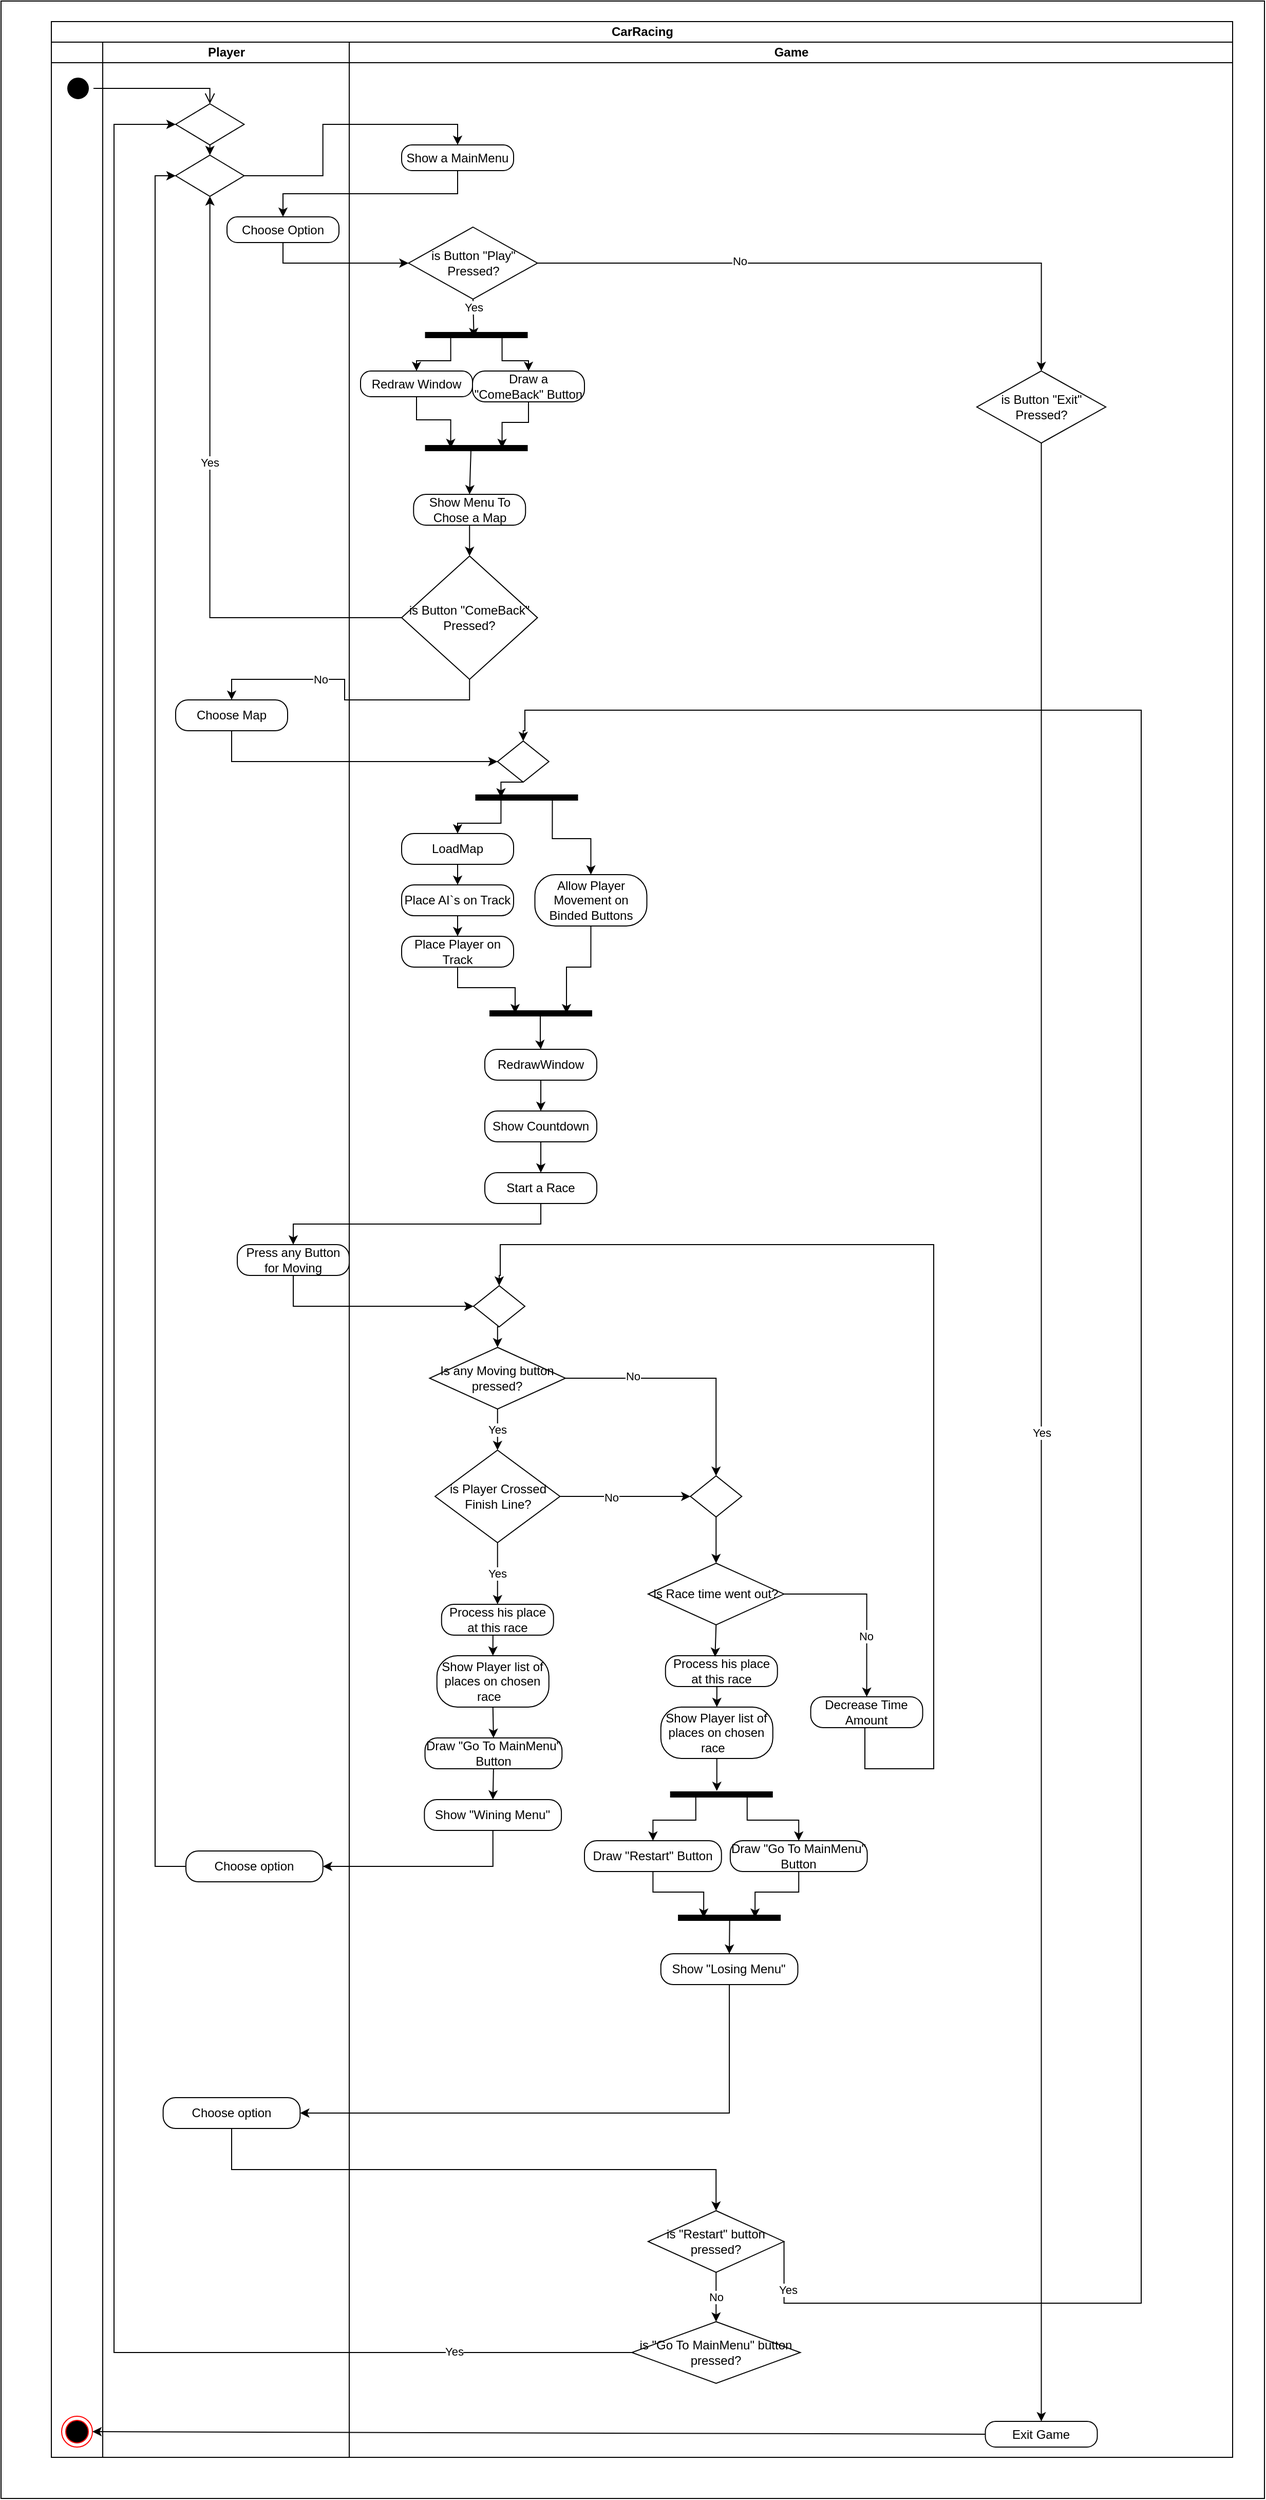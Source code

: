 <mxfile version="22.1.22" type="device">
  <diagram name="Страница — 1" id="J6G2fREbWxx0680CNt4n">
    <mxGraphModel dx="1059" dy="720" grid="1" gridSize="10" guides="1" tooltips="1" connect="1" arrows="1" fold="1" page="1" pageScale="1" pageWidth="827" pageHeight="1169" math="0" shadow="0">
      <root>
        <mxCell id="0" />
        <mxCell id="1" parent="0" />
        <mxCell id="FTJp6IoLAarafYnfe9E8-142" value="" style="rounded=0;whiteSpace=wrap;html=1;" vertex="1" parent="1">
          <mxGeometry x="150" y="20" width="1230" height="2430" as="geometry" />
        </mxCell>
        <mxCell id="FTJp6IoLAarafYnfe9E8-1" value="CarRacing" style="swimlane;childLayout=stackLayout;resizeParent=1;resizeParentMax=0;startSize=20;html=1;" vertex="1" parent="1">
          <mxGeometry x="199" y="40" width="1150" height="2370" as="geometry" />
        </mxCell>
        <mxCell id="FTJp6IoLAarafYnfe9E8-5" value="" style="swimlane;startSize=20;" vertex="1" parent="FTJp6IoLAarafYnfe9E8-1">
          <mxGeometry y="20" width="50" height="2350" as="geometry" />
        </mxCell>
        <mxCell id="FTJp6IoLAarafYnfe9E8-6" value="" style="ellipse;html=1;shape=startState;fillColor=#000000;strokeColor=#FFFFFF;" vertex="1" parent="FTJp6IoLAarafYnfe9E8-5">
          <mxGeometry x="11.0" y="30" width="30" height="30" as="geometry" />
        </mxCell>
        <mxCell id="FTJp6IoLAarafYnfe9E8-8" value="" style="ellipse;html=1;shape=endState;fillColor=#000000;strokeColor=#ff0000;" vertex="1" parent="FTJp6IoLAarafYnfe9E8-5">
          <mxGeometry x="10.0" y="2310" width="30" height="30" as="geometry" />
        </mxCell>
        <mxCell id="FTJp6IoLAarafYnfe9E8-2" value="Player" style="swimlane;startSize=20;html=1;" vertex="1" parent="FTJp6IoLAarafYnfe9E8-1">
          <mxGeometry x="50" y="20" width="240" height="2350" as="geometry" />
        </mxCell>
        <mxCell id="FTJp6IoLAarafYnfe9E8-11" value="Choose Option" style="rounded=1;whiteSpace=wrap;html=1;arcSize=40;fontColor=#000000;fillColor=#FFFFFF;strokeColor=#000000;" vertex="1" parent="FTJp6IoLAarafYnfe9E8-2">
          <mxGeometry x="121.0" y="170" width="109" height="25" as="geometry" />
        </mxCell>
        <mxCell id="FTJp6IoLAarafYnfe9E8-26" value="Choose Map" style="rounded=1;whiteSpace=wrap;html=1;arcSize=40;fontColor=#000000;fillColor=#FFFFFF;strokeColor=#000000;" vertex="1" parent="FTJp6IoLAarafYnfe9E8-2">
          <mxGeometry x="71.0" y="640" width="109" height="30" as="geometry" />
        </mxCell>
        <mxCell id="FTJp6IoLAarafYnfe9E8-70" value="Press any Button for Moving" style="rounded=1;whiteSpace=wrap;html=1;arcSize=40;fontColor=#000000;fillColor=#FFFFFF;strokeColor=#000000;" vertex="1" parent="FTJp6IoLAarafYnfe9E8-2">
          <mxGeometry x="131" y="1170" width="109" height="30" as="geometry" />
        </mxCell>
        <mxCell id="FTJp6IoLAarafYnfe9E8-126" style="edgeStyle=orthogonalEdgeStyle;rounded=0;orthogonalLoop=1;jettySize=auto;html=1;exitX=0;exitY=0.5;exitDx=0;exitDy=0;entryX=0;entryY=0.5;entryDx=0;entryDy=0;" edge="1" parent="FTJp6IoLAarafYnfe9E8-2" source="FTJp6IoLAarafYnfe9E8-109" target="FTJp6IoLAarafYnfe9E8-127">
          <mxGeometry relative="1" as="geometry">
            <mxPoint x="31" y="50" as="targetPoint" />
          </mxGeometry>
        </mxCell>
        <mxCell id="FTJp6IoLAarafYnfe9E8-109" value="Choose option" style="rounded=1;whiteSpace=wrap;html=1;arcSize=40;fontColor=#000000;fillColor=#FFFFFF;strokeColor=#000000;" vertex="1" parent="FTJp6IoLAarafYnfe9E8-2">
          <mxGeometry x="81" y="1760" width="133.37" height="30" as="geometry" />
        </mxCell>
        <mxCell id="FTJp6IoLAarafYnfe9E8-127" value="" style="rhombus;whiteSpace=wrap;html=1;fontColor=#000000;fillColor=#FFFFFF;strokeColor=#000000;" vertex="1" parent="FTJp6IoLAarafYnfe9E8-2">
          <mxGeometry x="71" y="110" width="66.69" height="40" as="geometry" />
        </mxCell>
        <mxCell id="FTJp6IoLAarafYnfe9E8-131" value="Choose option" style="rounded=1;whiteSpace=wrap;html=1;arcSize=40;fontColor=#000000;fillColor=#FFFFFF;strokeColor=#000000;" vertex="1" parent="FTJp6IoLAarafYnfe9E8-2">
          <mxGeometry x="58.81" y="2000" width="133.37" height="30" as="geometry" />
        </mxCell>
        <mxCell id="FTJp6IoLAarafYnfe9E8-153" style="edgeStyle=orthogonalEdgeStyle;rounded=0;orthogonalLoop=1;jettySize=auto;html=1;exitX=0.5;exitY=1;exitDx=0;exitDy=0;entryX=0.5;entryY=0;entryDx=0;entryDy=0;" edge="1" parent="FTJp6IoLAarafYnfe9E8-2" source="FTJp6IoLAarafYnfe9E8-151" target="FTJp6IoLAarafYnfe9E8-127">
          <mxGeometry relative="1" as="geometry" />
        </mxCell>
        <mxCell id="FTJp6IoLAarafYnfe9E8-151" value="" style="rhombus;whiteSpace=wrap;html=1;fontColor=#000000;fillColor=#FFFFFF;strokeColor=#000000;" vertex="1" parent="FTJp6IoLAarafYnfe9E8-2">
          <mxGeometry x="71" y="60" width="66.69" height="40" as="geometry" />
        </mxCell>
        <mxCell id="FTJp6IoLAarafYnfe9E8-12" style="edgeStyle=orthogonalEdgeStyle;rounded=0;orthogonalLoop=1;jettySize=auto;html=1;exitX=0.5;exitY=1;exitDx=0;exitDy=0;entryX=0.5;entryY=0;entryDx=0;entryDy=0;" edge="1" parent="FTJp6IoLAarafYnfe9E8-1" source="FTJp6IoLAarafYnfe9E8-9" target="FTJp6IoLAarafYnfe9E8-11">
          <mxGeometry relative="1" as="geometry" />
        </mxCell>
        <mxCell id="FTJp6IoLAarafYnfe9E8-13" style="edgeStyle=orthogonalEdgeStyle;rounded=0;orthogonalLoop=1;jettySize=auto;html=1;exitX=0.5;exitY=1;exitDx=0;exitDy=0;" edge="1" parent="FTJp6IoLAarafYnfe9E8-1" source="FTJp6IoLAarafYnfe9E8-11" target="FTJp6IoLAarafYnfe9E8-14">
          <mxGeometry relative="1" as="geometry">
            <mxPoint x="175.484" y="230" as="targetPoint" />
          </mxGeometry>
        </mxCell>
        <mxCell id="FTJp6IoLAarafYnfe9E8-32" value="No" style="edgeStyle=orthogonalEdgeStyle;rounded=0;orthogonalLoop=1;jettySize=auto;html=1;exitX=0.5;exitY=1;exitDx=0;exitDy=0;entryX=0.5;entryY=0;entryDx=0;entryDy=0;" edge="1" parent="FTJp6IoLAarafYnfe9E8-1" source="FTJp6IoLAarafYnfe9E8-31" target="FTJp6IoLAarafYnfe9E8-26">
          <mxGeometry x="0.274" relative="1" as="geometry">
            <mxPoint as="offset" />
          </mxGeometry>
        </mxCell>
        <mxCell id="FTJp6IoLAarafYnfe9E8-45" style="edgeStyle=orthogonalEdgeStyle;rounded=0;orthogonalLoop=1;jettySize=auto;html=1;exitX=0.5;exitY=1;exitDx=0;exitDy=0;entryX=0;entryY=0.5;entryDx=0;entryDy=0;" edge="1" parent="FTJp6IoLAarafYnfe9E8-1" source="FTJp6IoLAarafYnfe9E8-26" target="FTJp6IoLAarafYnfe9E8-147">
          <mxGeometry relative="1" as="geometry">
            <mxPoint x="441" y="750" as="targetPoint" />
          </mxGeometry>
        </mxCell>
        <mxCell id="FTJp6IoLAarafYnfe9E8-69" style="edgeStyle=orthogonalEdgeStyle;rounded=0;orthogonalLoop=1;jettySize=auto;html=1;exitX=0.5;exitY=1;exitDx=0;exitDy=0;entryX=0.5;entryY=0;entryDx=0;entryDy=0;" edge="1" parent="FTJp6IoLAarafYnfe9E8-1" source="FTJp6IoLAarafYnfe9E8-55" target="FTJp6IoLAarafYnfe9E8-70">
          <mxGeometry relative="1" as="geometry">
            <mxPoint x="121.0" y="1190" as="targetPoint" />
          </mxGeometry>
        </mxCell>
        <mxCell id="FTJp6IoLAarafYnfe9E8-3" value="Game" style="swimlane;startSize=20;html=1;" vertex="1" parent="FTJp6IoLAarafYnfe9E8-1">
          <mxGeometry x="290" y="20" width="860" height="2350" as="geometry" />
        </mxCell>
        <mxCell id="FTJp6IoLAarafYnfe9E8-9" value="Show a MainMenu" style="rounded=1;whiteSpace=wrap;html=1;arcSize=40;fontColor=#000000;fillColor=#FFFFFF;strokeColor=#000000;" vertex="1" parent="FTJp6IoLAarafYnfe9E8-3">
          <mxGeometry x="51" y="100" width="109" height="25" as="geometry" />
        </mxCell>
        <mxCell id="FTJp6IoLAarafYnfe9E8-20" style="edgeStyle=orthogonalEdgeStyle;rounded=0;orthogonalLoop=1;jettySize=auto;html=1;exitX=1;exitY=0.5;exitDx=0;exitDy=0;entryX=0.5;entryY=0;entryDx=0;entryDy=0;" edge="1" parent="FTJp6IoLAarafYnfe9E8-3" source="FTJp6IoLAarafYnfe9E8-14" target="FTJp6IoLAarafYnfe9E8-18">
          <mxGeometry relative="1" as="geometry" />
        </mxCell>
        <mxCell id="FTJp6IoLAarafYnfe9E8-21" value="No" style="edgeLabel;html=1;align=center;verticalAlign=middle;resizable=0;points=[];" vertex="1" connectable="0" parent="FTJp6IoLAarafYnfe9E8-20">
          <mxGeometry x="-0.34" y="2" relative="1" as="geometry">
            <mxPoint as="offset" />
          </mxGeometry>
        </mxCell>
        <mxCell id="FTJp6IoLAarafYnfe9E8-22" style="edgeStyle=orthogonalEdgeStyle;rounded=0;orthogonalLoop=1;jettySize=auto;html=1;exitX=0.5;exitY=1;exitDx=0;exitDy=0;entryX=0.476;entryY=0.708;entryDx=0;entryDy=0;entryPerimeter=0;" edge="1" parent="FTJp6IoLAarafYnfe9E8-3" source="FTJp6IoLAarafYnfe9E8-14" target="FTJp6IoLAarafYnfe9E8-35">
          <mxGeometry relative="1" as="geometry">
            <mxPoint x="123.615" y="300.0" as="targetPoint" />
          </mxGeometry>
        </mxCell>
        <mxCell id="FTJp6IoLAarafYnfe9E8-37" value="Yes" style="edgeLabel;html=1;align=center;verticalAlign=middle;resizable=0;points=[];" vertex="1" connectable="0" parent="FTJp6IoLAarafYnfe9E8-22">
          <mxGeometry x="-0.528" y="-1" relative="1" as="geometry">
            <mxPoint as="offset" />
          </mxGeometry>
        </mxCell>
        <mxCell id="FTJp6IoLAarafYnfe9E8-14" value="is Button &quot;Play&quot; Pressed?" style="rhombus;whiteSpace=wrap;html=1;fontColor=#000000;fillColor=#FFFFFF;strokeColor=#000000;" vertex="1" parent="FTJp6IoLAarafYnfe9E8-3">
          <mxGeometry x="57.74" y="180" width="125.52" height="70" as="geometry" />
        </mxCell>
        <mxCell id="FTJp6IoLAarafYnfe9E8-19" value="Yes" style="edgeStyle=orthogonalEdgeStyle;rounded=0;orthogonalLoop=1;jettySize=auto;html=1;exitX=0.5;exitY=1;exitDx=0;exitDy=0;entryX=0.5;entryY=0;entryDx=0;entryDy=0;" edge="1" parent="FTJp6IoLAarafYnfe9E8-3" source="FTJp6IoLAarafYnfe9E8-18" target="FTJp6IoLAarafYnfe9E8-15">
          <mxGeometry relative="1" as="geometry" />
        </mxCell>
        <mxCell id="FTJp6IoLAarafYnfe9E8-18" value="is Button &quot;Exit&quot; Pressed?" style="rhombus;whiteSpace=wrap;html=1;fontColor=#000000;fillColor=#FFFFFF;strokeColor=#000000;" vertex="1" parent="FTJp6IoLAarafYnfe9E8-3">
          <mxGeometry x="611" y="320" width="125.52" height="70" as="geometry" />
        </mxCell>
        <mxCell id="FTJp6IoLAarafYnfe9E8-23" value="Redraw Window" style="rounded=1;whiteSpace=wrap;html=1;arcSize=40;fontColor=#000000;fillColor=#FFFFFF;strokeColor=#000000;" vertex="1" parent="FTJp6IoLAarafYnfe9E8-3">
          <mxGeometry x="11.0" y="320" width="109" height="25" as="geometry" />
        </mxCell>
        <mxCell id="FTJp6IoLAarafYnfe9E8-24" value="Show Menu To Chose a Map" style="rounded=1;whiteSpace=wrap;html=1;arcSize=40;fontColor=#000000;fillColor=#FFFFFF;strokeColor=#000000;" vertex="1" parent="FTJp6IoLAarafYnfe9E8-3">
          <mxGeometry x="62.63" y="440" width="109" height="30" as="geometry" />
        </mxCell>
        <mxCell id="FTJp6IoLAarafYnfe9E8-27" value="Draw a &quot;ComeBack&quot; Button" style="rounded=1;whiteSpace=wrap;html=1;arcSize=40;fontColor=#000000;fillColor=#FFFFFF;strokeColor=#000000;" vertex="1" parent="FTJp6IoLAarafYnfe9E8-3">
          <mxGeometry x="120" y="320" width="109" height="30" as="geometry" />
        </mxCell>
        <mxCell id="FTJp6IoLAarafYnfe9E8-39" style="edgeStyle=orthogonalEdgeStyle;rounded=0;orthogonalLoop=1;jettySize=auto;html=1;exitX=0.25;exitY=0.5;exitDx=0;exitDy=0;exitPerimeter=0;entryX=0.5;entryY=0;entryDx=0;entryDy=0;" edge="1" parent="FTJp6IoLAarafYnfe9E8-3" source="FTJp6IoLAarafYnfe9E8-35" target="FTJp6IoLAarafYnfe9E8-23">
          <mxGeometry relative="1" as="geometry" />
        </mxCell>
        <mxCell id="FTJp6IoLAarafYnfe9E8-40" style="edgeStyle=orthogonalEdgeStyle;rounded=0;orthogonalLoop=1;jettySize=auto;html=1;exitX=0.75;exitY=0.5;exitDx=0;exitDy=0;exitPerimeter=0;entryX=0.5;entryY=0;entryDx=0;entryDy=0;" edge="1" parent="FTJp6IoLAarafYnfe9E8-3" source="FTJp6IoLAarafYnfe9E8-35" target="FTJp6IoLAarafYnfe9E8-27">
          <mxGeometry relative="1" as="geometry" />
        </mxCell>
        <mxCell id="FTJp6IoLAarafYnfe9E8-35" value="" style="shape=line;html=1;strokeWidth=6;strokeColor=#000000;" vertex="1" parent="FTJp6IoLAarafYnfe9E8-3">
          <mxGeometry x="73.76" y="280" width="100" height="10" as="geometry" />
        </mxCell>
        <mxCell id="FTJp6IoLAarafYnfe9E8-31" value="is Button &quot;ComeBack&quot; Pressed?" style="rhombus;whiteSpace=wrap;html=1;fontColor=#000000;fillColor=#FFFFFF;strokeColor=#000000;" vertex="1" parent="FTJp6IoLAarafYnfe9E8-3">
          <mxGeometry x="51" y="500" width="132.26" height="120" as="geometry" />
        </mxCell>
        <mxCell id="FTJp6IoLAarafYnfe9E8-30" style="edgeStyle=orthogonalEdgeStyle;rounded=0;orthogonalLoop=1;jettySize=auto;html=1;exitX=0.5;exitY=1;exitDx=0;exitDy=0;entryX=0.5;entryY=0;entryDx=0;entryDy=0;" edge="1" parent="FTJp6IoLAarafYnfe9E8-3" source="FTJp6IoLAarafYnfe9E8-24" target="FTJp6IoLAarafYnfe9E8-31">
          <mxGeometry relative="1" as="geometry" />
        </mxCell>
        <mxCell id="FTJp6IoLAarafYnfe9E8-38" value="" style="shape=line;html=1;strokeWidth=6;strokeColor=#000000;" vertex="1" parent="FTJp6IoLAarafYnfe9E8-3">
          <mxGeometry x="73.76" y="390" width="100" height="10" as="geometry" />
        </mxCell>
        <mxCell id="FTJp6IoLAarafYnfe9E8-41" style="edgeStyle=orthogonalEdgeStyle;rounded=0;orthogonalLoop=1;jettySize=auto;html=1;exitX=0.5;exitY=1;exitDx=0;exitDy=0;entryX=0.25;entryY=0.5;entryDx=0;entryDy=0;entryPerimeter=0;" edge="1" parent="FTJp6IoLAarafYnfe9E8-3" source="FTJp6IoLAarafYnfe9E8-23" target="FTJp6IoLAarafYnfe9E8-38">
          <mxGeometry relative="1" as="geometry" />
        </mxCell>
        <mxCell id="FTJp6IoLAarafYnfe9E8-42" style="edgeStyle=orthogonalEdgeStyle;rounded=0;orthogonalLoop=1;jettySize=auto;html=1;exitX=0.5;exitY=1;exitDx=0;exitDy=0;entryX=0.75;entryY=0.5;entryDx=0;entryDy=0;entryPerimeter=0;" edge="1" parent="FTJp6IoLAarafYnfe9E8-3" source="FTJp6IoLAarafYnfe9E8-27" target="FTJp6IoLAarafYnfe9E8-38">
          <mxGeometry relative="1" as="geometry" />
        </mxCell>
        <mxCell id="FTJp6IoLAarafYnfe9E8-44" value="" style="endArrow=classic;html=1;rounded=0;exitX=0.447;exitY=0.8;exitDx=0;exitDy=0;exitPerimeter=0;entryX=0.5;entryY=0;entryDx=0;entryDy=0;" edge="1" parent="FTJp6IoLAarafYnfe9E8-3" source="FTJp6IoLAarafYnfe9E8-38" target="FTJp6IoLAarafYnfe9E8-24">
          <mxGeometry width="50" height="50" relative="1" as="geometry">
            <mxPoint x="61" y="510" as="sourcePoint" />
            <mxPoint x="111" y="460" as="targetPoint" />
          </mxGeometry>
        </mxCell>
        <mxCell id="FTJp6IoLAarafYnfe9E8-48" style="edgeStyle=orthogonalEdgeStyle;rounded=0;orthogonalLoop=1;jettySize=auto;html=1;exitX=0.5;exitY=1;exitDx=0;exitDy=0;entryX=0.5;entryY=0;entryDx=0;entryDy=0;" edge="1" parent="FTJp6IoLAarafYnfe9E8-3" source="FTJp6IoLAarafYnfe9E8-46" target="FTJp6IoLAarafYnfe9E8-49">
          <mxGeometry relative="1" as="geometry" />
        </mxCell>
        <mxCell id="FTJp6IoLAarafYnfe9E8-46" value="LoadMap" style="rounded=1;whiteSpace=wrap;html=1;arcSize=40;fontColor=#000000;fillColor=#FFFFFF;strokeColor=#000000;" vertex="1" parent="FTJp6IoLAarafYnfe9E8-3">
          <mxGeometry x="51.0" y="770" width="109" height="30" as="geometry" />
        </mxCell>
        <mxCell id="FTJp6IoLAarafYnfe9E8-66" style="edgeStyle=orthogonalEdgeStyle;rounded=0;orthogonalLoop=1;jettySize=auto;html=1;exitX=0.5;exitY=1;exitDx=0;exitDy=0;entryX=0.5;entryY=0;entryDx=0;entryDy=0;" edge="1" parent="FTJp6IoLAarafYnfe9E8-3" source="FTJp6IoLAarafYnfe9E8-47" target="FTJp6IoLAarafYnfe9E8-65">
          <mxGeometry relative="1" as="geometry" />
        </mxCell>
        <mxCell id="FTJp6IoLAarafYnfe9E8-47" value="RedrawWindow" style="rounded=1;whiteSpace=wrap;html=1;arcSize=40;fontColor=#000000;fillColor=#FFFFFF;strokeColor=#000000;" vertex="1" parent="FTJp6IoLAarafYnfe9E8-3">
          <mxGeometry x="132.0" y="980" width="109" height="30" as="geometry" />
        </mxCell>
        <mxCell id="FTJp6IoLAarafYnfe9E8-51" style="edgeStyle=orthogonalEdgeStyle;rounded=0;orthogonalLoop=1;jettySize=auto;html=1;exitX=0.5;exitY=1;exitDx=0;exitDy=0;entryX=0.5;entryY=0;entryDx=0;entryDy=0;" edge="1" parent="FTJp6IoLAarafYnfe9E8-3" source="FTJp6IoLAarafYnfe9E8-49" target="FTJp6IoLAarafYnfe9E8-50">
          <mxGeometry relative="1" as="geometry" />
        </mxCell>
        <mxCell id="FTJp6IoLAarafYnfe9E8-49" value="Place AI`s on Track" style="rounded=1;whiteSpace=wrap;html=1;arcSize=40;fontColor=#000000;fillColor=#FFFFFF;strokeColor=#000000;" vertex="1" parent="FTJp6IoLAarafYnfe9E8-3">
          <mxGeometry x="51.0" y="820" width="109" height="30" as="geometry" />
        </mxCell>
        <mxCell id="FTJp6IoLAarafYnfe9E8-50" value="Place Player on Track" style="rounded=1;whiteSpace=wrap;html=1;arcSize=40;fontColor=#000000;fillColor=#FFFFFF;strokeColor=#000000;" vertex="1" parent="FTJp6IoLAarafYnfe9E8-3">
          <mxGeometry x="51.0" y="870" width="109" height="30" as="geometry" />
        </mxCell>
        <mxCell id="FTJp6IoLAarafYnfe9E8-52" value="Allow Player Movement on Binded Buttons" style="rounded=1;whiteSpace=wrap;html=1;arcSize=40;fontColor=#000000;fillColor=#FFFFFF;strokeColor=#000000;" vertex="1" parent="FTJp6IoLAarafYnfe9E8-3">
          <mxGeometry x="180.74" y="810" width="109" height="50" as="geometry" />
        </mxCell>
        <mxCell id="FTJp6IoLAarafYnfe9E8-15" value="Exit Game" style="rounded=1;whiteSpace=wrap;html=1;arcSize=40;fontColor=#000000;fillColor=#FFFFFF;strokeColor=#000000;" vertex="1" parent="FTJp6IoLAarafYnfe9E8-3">
          <mxGeometry x="619.26" y="2315" width="109" height="25" as="geometry" />
        </mxCell>
        <mxCell id="FTJp6IoLAarafYnfe9E8-55" value="Start a Race" style="rounded=1;whiteSpace=wrap;html=1;arcSize=40;fontColor=#000000;fillColor=#FFFFFF;strokeColor=#000000;" vertex="1" parent="FTJp6IoLAarafYnfe9E8-3">
          <mxGeometry x="132" y="1100" width="109" height="30" as="geometry" />
        </mxCell>
        <mxCell id="FTJp6IoLAarafYnfe9E8-60" style="edgeStyle=orthogonalEdgeStyle;rounded=0;orthogonalLoop=1;jettySize=auto;html=1;exitX=0.75;exitY=0.5;exitDx=0;exitDy=0;exitPerimeter=0;entryX=0.5;entryY=0;entryDx=0;entryDy=0;" edge="1" parent="FTJp6IoLAarafYnfe9E8-3" source="FTJp6IoLAarafYnfe9E8-57" target="FTJp6IoLAarafYnfe9E8-52">
          <mxGeometry relative="1" as="geometry" />
        </mxCell>
        <mxCell id="FTJp6IoLAarafYnfe9E8-61" style="edgeStyle=orthogonalEdgeStyle;rounded=0;orthogonalLoop=1;jettySize=auto;html=1;exitX=0.25;exitY=0.5;exitDx=0;exitDy=0;exitPerimeter=0;entryX=0.5;entryY=0;entryDx=0;entryDy=0;" edge="1" parent="FTJp6IoLAarafYnfe9E8-3" source="FTJp6IoLAarafYnfe9E8-57" target="FTJp6IoLAarafYnfe9E8-46">
          <mxGeometry relative="1" as="geometry" />
        </mxCell>
        <mxCell id="FTJp6IoLAarafYnfe9E8-57" value="" style="shape=line;html=1;strokeWidth=6;strokeColor=#000000;" vertex="1" parent="FTJp6IoLAarafYnfe9E8-3">
          <mxGeometry x="122.74" y="730" width="100" height="10" as="geometry" />
        </mxCell>
        <mxCell id="FTJp6IoLAarafYnfe9E8-62" style="edgeStyle=orthogonalEdgeStyle;rounded=0;orthogonalLoop=1;jettySize=auto;html=1;exitX=0.25;exitY=0.5;exitDx=0;exitDy=0;exitPerimeter=0;entryX=0.5;entryY=0;entryDx=0;entryDy=0;" edge="1" parent="FTJp6IoLAarafYnfe9E8-3" source="FTJp6IoLAarafYnfe9E8-58" target="FTJp6IoLAarafYnfe9E8-47">
          <mxGeometry relative="1" as="geometry">
            <Array as="points">
              <mxPoint x="186" y="945" />
              <mxPoint x="186" y="975" />
            </Array>
          </mxGeometry>
        </mxCell>
        <mxCell id="FTJp6IoLAarafYnfe9E8-58" value="" style="shape=line;html=1;strokeWidth=6;strokeColor=#000000;" vertex="1" parent="FTJp6IoLAarafYnfe9E8-3">
          <mxGeometry x="136.5" y="940" width="100" height="10" as="geometry" />
        </mxCell>
        <mxCell id="FTJp6IoLAarafYnfe9E8-63" style="edgeStyle=orthogonalEdgeStyle;rounded=0;orthogonalLoop=1;jettySize=auto;html=1;exitX=0.5;exitY=1;exitDx=0;exitDy=0;entryX=0.75;entryY=0.5;entryDx=0;entryDy=0;entryPerimeter=0;" edge="1" parent="FTJp6IoLAarafYnfe9E8-3" source="FTJp6IoLAarafYnfe9E8-52" target="FTJp6IoLAarafYnfe9E8-58">
          <mxGeometry relative="1" as="geometry" />
        </mxCell>
        <mxCell id="FTJp6IoLAarafYnfe9E8-64" style="edgeStyle=orthogonalEdgeStyle;rounded=0;orthogonalLoop=1;jettySize=auto;html=1;exitX=0.5;exitY=1;exitDx=0;exitDy=0;entryX=0.25;entryY=0.5;entryDx=0;entryDy=0;entryPerimeter=0;" edge="1" parent="FTJp6IoLAarafYnfe9E8-3" source="FTJp6IoLAarafYnfe9E8-50" target="FTJp6IoLAarafYnfe9E8-58">
          <mxGeometry relative="1" as="geometry" />
        </mxCell>
        <mxCell id="FTJp6IoLAarafYnfe9E8-67" style="edgeStyle=orthogonalEdgeStyle;rounded=0;orthogonalLoop=1;jettySize=auto;html=1;exitX=0.5;exitY=1;exitDx=0;exitDy=0;entryX=0.5;entryY=0;entryDx=0;entryDy=0;" edge="1" parent="FTJp6IoLAarafYnfe9E8-3" source="FTJp6IoLAarafYnfe9E8-65" target="FTJp6IoLAarafYnfe9E8-55">
          <mxGeometry relative="1" as="geometry" />
        </mxCell>
        <mxCell id="FTJp6IoLAarafYnfe9E8-65" value="Show Countdown" style="rounded=1;whiteSpace=wrap;html=1;arcSize=40;fontColor=#000000;fillColor=#FFFFFF;strokeColor=#000000;" vertex="1" parent="FTJp6IoLAarafYnfe9E8-3">
          <mxGeometry x="132.0" y="1040" width="109" height="30" as="geometry" />
        </mxCell>
        <mxCell id="FTJp6IoLAarafYnfe9E8-82" value="Yes" style="edgeStyle=orthogonalEdgeStyle;rounded=0;orthogonalLoop=1;jettySize=auto;html=1;exitX=0.5;exitY=1;exitDx=0;exitDy=0;entryX=0.5;entryY=0;entryDx=0;entryDy=0;" edge="1" parent="FTJp6IoLAarafYnfe9E8-3" source="FTJp6IoLAarafYnfe9E8-72" target="FTJp6IoLAarafYnfe9E8-81">
          <mxGeometry relative="1" as="geometry" />
        </mxCell>
        <mxCell id="FTJp6IoLAarafYnfe9E8-72" value="Is any Moving button pressed?" style="rhombus;whiteSpace=wrap;html=1;fontColor=#000000;fillColor=#FFFFFF;strokeColor=#000000;" vertex="1" parent="FTJp6IoLAarafYnfe9E8-3">
          <mxGeometry x="78.24" y="1270" width="132.26" height="60" as="geometry" />
        </mxCell>
        <mxCell id="FTJp6IoLAarafYnfe9E8-75" style="edgeStyle=orthogonalEdgeStyle;rounded=0;orthogonalLoop=1;jettySize=auto;html=1;exitX=1;exitY=0.5;exitDx=0;exitDy=0;entryX=0.5;entryY=0;entryDx=0;entryDy=0;" edge="1" parent="FTJp6IoLAarafYnfe9E8-3" source="FTJp6IoLAarafYnfe9E8-74" target="FTJp6IoLAarafYnfe9E8-68">
          <mxGeometry relative="1" as="geometry" />
        </mxCell>
        <mxCell id="FTJp6IoLAarafYnfe9E8-77" value="No" style="edgeLabel;html=1;align=center;verticalAlign=middle;resizable=0;points=[];" vertex="1" connectable="0" parent="FTJp6IoLAarafYnfe9E8-75">
          <mxGeometry x="0.344" y="-1" relative="1" as="geometry">
            <mxPoint as="offset" />
          </mxGeometry>
        </mxCell>
        <mxCell id="FTJp6IoLAarafYnfe9E8-74" value="is Race time went out?" style="rhombus;whiteSpace=wrap;html=1;fontColor=#000000;fillColor=#FFFFFF;strokeColor=#000000;" vertex="1" parent="FTJp6IoLAarafYnfe9E8-3">
          <mxGeometry x="291" y="1480" width="132.26" height="60" as="geometry" />
        </mxCell>
        <mxCell id="FTJp6IoLAarafYnfe9E8-68" value="Decrease Time Amount" style="rounded=1;whiteSpace=wrap;html=1;arcSize=40;fontColor=#000000;fillColor=#FFFFFF;strokeColor=#000000;" vertex="1" parent="FTJp6IoLAarafYnfe9E8-3">
          <mxGeometry x="449.26" y="1610" width="109" height="30" as="geometry" />
        </mxCell>
        <mxCell id="FTJp6IoLAarafYnfe9E8-78" value="Show &quot;Losing Menu&quot;" style="rounded=1;whiteSpace=wrap;html=1;arcSize=40;fontColor=#000000;fillColor=#FFFFFF;strokeColor=#000000;" vertex="1" parent="FTJp6IoLAarafYnfe9E8-3">
          <mxGeometry x="303.36" y="1860" width="133.37" height="30" as="geometry" />
        </mxCell>
        <mxCell id="FTJp6IoLAarafYnfe9E8-86" value="Yes" style="edgeStyle=orthogonalEdgeStyle;rounded=0;orthogonalLoop=1;jettySize=auto;html=1;exitX=0.5;exitY=1;exitDx=0;exitDy=0;entryX=0.5;entryY=0;entryDx=0;entryDy=0;" edge="1" parent="FTJp6IoLAarafYnfe9E8-3" source="FTJp6IoLAarafYnfe9E8-81" target="FTJp6IoLAarafYnfe9E8-85">
          <mxGeometry relative="1" as="geometry" />
        </mxCell>
        <mxCell id="FTJp6IoLAarafYnfe9E8-81" value="is Player Crossed Finish Line?" style="rhombus;whiteSpace=wrap;html=1;fontColor=#000000;fillColor=#FFFFFF;strokeColor=#000000;" vertex="1" parent="FTJp6IoLAarafYnfe9E8-3">
          <mxGeometry x="83.55" y="1370" width="121.63" height="90" as="geometry" />
        </mxCell>
        <mxCell id="FTJp6IoLAarafYnfe9E8-100" style="edgeStyle=orthogonalEdgeStyle;rounded=0;orthogonalLoop=1;jettySize=auto;html=1;exitX=0.5;exitY=1;exitDx=0;exitDy=0;entryX=0.5;entryY=0;entryDx=0;entryDy=0;" edge="1" parent="FTJp6IoLAarafYnfe9E8-3" source="FTJp6IoLAarafYnfe9E8-85" target="FTJp6IoLAarafYnfe9E8-98">
          <mxGeometry relative="1" as="geometry" />
        </mxCell>
        <mxCell id="FTJp6IoLAarafYnfe9E8-85" value="Process his place at this race" style="rounded=1;whiteSpace=wrap;html=1;arcSize=40;fontColor=#000000;fillColor=#FFFFFF;strokeColor=#000000;" vertex="1" parent="FTJp6IoLAarafYnfe9E8-3">
          <mxGeometry x="89.87" y="1520" width="109" height="30" as="geometry" />
        </mxCell>
        <mxCell id="FTJp6IoLAarafYnfe9E8-125" style="edgeStyle=orthogonalEdgeStyle;rounded=0;orthogonalLoop=1;jettySize=auto;html=1;exitX=0.5;exitY=1;exitDx=0;exitDy=0;entryX=0.5;entryY=0;entryDx=0;entryDy=0;" edge="1" parent="FTJp6IoLAarafYnfe9E8-3" source="FTJp6IoLAarafYnfe9E8-96" target="FTJp6IoLAarafYnfe9E8-107">
          <mxGeometry relative="1" as="geometry" />
        </mxCell>
        <mxCell id="FTJp6IoLAarafYnfe9E8-96" value="Draw &quot;Go To MainMenu&quot; Button" style="rounded=1;whiteSpace=wrap;html=1;arcSize=40;fontColor=#000000;fillColor=#FFFFFF;strokeColor=#000000;" vertex="1" parent="FTJp6IoLAarafYnfe9E8-3">
          <mxGeometry x="73.76" y="1650" width="133.37" height="30" as="geometry" />
        </mxCell>
        <mxCell id="FTJp6IoLAarafYnfe9E8-124" style="edgeStyle=orthogonalEdgeStyle;rounded=0;orthogonalLoop=1;jettySize=auto;html=1;exitX=0.5;exitY=1;exitDx=0;exitDy=0;entryX=0.5;entryY=0;entryDx=0;entryDy=0;" edge="1" parent="FTJp6IoLAarafYnfe9E8-3" source="FTJp6IoLAarafYnfe9E8-98" target="FTJp6IoLAarafYnfe9E8-96">
          <mxGeometry relative="1" as="geometry" />
        </mxCell>
        <mxCell id="FTJp6IoLAarafYnfe9E8-98" value="Show Player list of places on chosen race&amp;nbsp;&amp;nbsp;" style="rounded=1;whiteSpace=wrap;html=1;arcSize=40;fontColor=#000000;fillColor=#FFFFFF;strokeColor=#000000;" vertex="1" parent="FTJp6IoLAarafYnfe9E8-3">
          <mxGeometry x="85.37" y="1570" width="109" height="50" as="geometry" />
        </mxCell>
        <mxCell id="FTJp6IoLAarafYnfe9E8-107" value="Show &quot;Wining Menu&quot;" style="rounded=1;whiteSpace=wrap;html=1;arcSize=40;fontColor=#000000;fillColor=#FFFFFF;strokeColor=#000000;" vertex="1" parent="FTJp6IoLAarafYnfe9E8-3">
          <mxGeometry x="73.18" y="1710" width="133.37" height="30" as="geometry" />
        </mxCell>
        <mxCell id="FTJp6IoLAarafYnfe9E8-112" value="Process his place at this race" style="rounded=1;whiteSpace=wrap;html=1;arcSize=40;fontColor=#000000;fillColor=#FFFFFF;strokeColor=#000000;" vertex="1" parent="FTJp6IoLAarafYnfe9E8-3">
          <mxGeometry x="307.87" y="1570" width="109" height="30" as="geometry" />
        </mxCell>
        <mxCell id="FTJp6IoLAarafYnfe9E8-115" value="" style="shape=line;html=1;strokeWidth=6;strokeColor=#000000;" vertex="1" parent="FTJp6IoLAarafYnfe9E8-3">
          <mxGeometry x="312.37" y="1700" width="100" height="10" as="geometry" />
        </mxCell>
        <mxCell id="FTJp6IoLAarafYnfe9E8-116" value="" style="shape=line;html=1;strokeWidth=6;strokeColor=#000000;" vertex="1" parent="FTJp6IoLAarafYnfe9E8-3">
          <mxGeometry x="320.05" y="1820" width="100" height="10" as="geometry" />
        </mxCell>
        <mxCell id="FTJp6IoLAarafYnfe9E8-117" value="Draw &quot;Go To MainMenu&quot; Button" style="rounded=1;whiteSpace=wrap;html=1;arcSize=40;fontColor=#000000;fillColor=#FFFFFF;strokeColor=#000000;" vertex="1" parent="FTJp6IoLAarafYnfe9E8-3">
          <mxGeometry x="370.93" y="1750" width="133.37" height="30" as="geometry" />
        </mxCell>
        <mxCell id="FTJp6IoLAarafYnfe9E8-114" style="edgeStyle=orthogonalEdgeStyle;rounded=0;orthogonalLoop=1;jettySize=auto;html=1;exitX=0.75;exitY=0.5;exitDx=0;exitDy=0;exitPerimeter=0;entryX=0.5;entryY=0;entryDx=0;entryDy=0;" edge="1" parent="FTJp6IoLAarafYnfe9E8-3" source="FTJp6IoLAarafYnfe9E8-115" target="FTJp6IoLAarafYnfe9E8-117">
          <mxGeometry relative="1" as="geometry" />
        </mxCell>
        <mxCell id="FTJp6IoLAarafYnfe9E8-118" value="Draw &quot;Restart&quot; Button" style="rounded=1;whiteSpace=wrap;html=1;arcSize=40;fontColor=#000000;fillColor=#FFFFFF;strokeColor=#000000;" vertex="1" parent="FTJp6IoLAarafYnfe9E8-3">
          <mxGeometry x="229" y="1750" width="133.37" height="30" as="geometry" />
        </mxCell>
        <mxCell id="FTJp6IoLAarafYnfe9E8-119" value="Show Player list of places on chosen race&amp;nbsp;&amp;nbsp;" style="rounded=1;whiteSpace=wrap;html=1;arcSize=40;fontColor=#000000;fillColor=#FFFFFF;strokeColor=#000000;" vertex="1" parent="FTJp6IoLAarafYnfe9E8-3">
          <mxGeometry x="303.37" y="1620" width="109" height="50" as="geometry" />
        </mxCell>
        <mxCell id="FTJp6IoLAarafYnfe9E8-120" style="edgeStyle=orthogonalEdgeStyle;rounded=0;orthogonalLoop=1;jettySize=auto;html=1;exitX=0.5;exitY=1;exitDx=0;exitDy=0;entryX=0.455;entryY=0.167;entryDx=0;entryDy=0;entryPerimeter=0;" edge="1" parent="FTJp6IoLAarafYnfe9E8-3" source="FTJp6IoLAarafYnfe9E8-119" target="FTJp6IoLAarafYnfe9E8-115">
          <mxGeometry relative="1" as="geometry" />
        </mxCell>
        <mxCell id="FTJp6IoLAarafYnfe9E8-113" style="edgeStyle=orthogonalEdgeStyle;rounded=0;orthogonalLoop=1;jettySize=auto;html=1;exitX=0.25;exitY=0.5;exitDx=0;exitDy=0;exitPerimeter=0;entryX=0.5;entryY=0;entryDx=0;entryDy=0;" edge="1" parent="FTJp6IoLAarafYnfe9E8-3" source="FTJp6IoLAarafYnfe9E8-115" target="FTJp6IoLAarafYnfe9E8-118">
          <mxGeometry relative="1" as="geometry" />
        </mxCell>
        <mxCell id="FTJp6IoLAarafYnfe9E8-121" style="edgeStyle=orthogonalEdgeStyle;rounded=0;orthogonalLoop=1;jettySize=auto;html=1;exitX=0.5;exitY=1;exitDx=0;exitDy=0;entryX=0.25;entryY=0.5;entryDx=0;entryDy=0;entryPerimeter=0;" edge="1" parent="FTJp6IoLAarafYnfe9E8-3" source="FTJp6IoLAarafYnfe9E8-118" target="FTJp6IoLAarafYnfe9E8-116">
          <mxGeometry relative="1" as="geometry" />
        </mxCell>
        <mxCell id="FTJp6IoLAarafYnfe9E8-111" style="edgeStyle=orthogonalEdgeStyle;rounded=0;orthogonalLoop=1;jettySize=auto;html=1;exitX=0.5;exitY=1;exitDx=0;exitDy=0;entryX=0.5;entryY=0;entryDx=0;entryDy=0;" edge="1" parent="FTJp6IoLAarafYnfe9E8-3" source="FTJp6IoLAarafYnfe9E8-112" target="FTJp6IoLAarafYnfe9E8-119">
          <mxGeometry relative="1" as="geometry" />
        </mxCell>
        <mxCell id="FTJp6IoLAarafYnfe9E8-122" style="edgeStyle=orthogonalEdgeStyle;rounded=0;orthogonalLoop=1;jettySize=auto;html=1;exitX=0.5;exitY=1;exitDx=0;exitDy=0;entryX=0.75;entryY=0.5;entryDx=0;entryDy=0;entryPerimeter=0;" edge="1" parent="FTJp6IoLAarafYnfe9E8-3" source="FTJp6IoLAarafYnfe9E8-117" target="FTJp6IoLAarafYnfe9E8-116">
          <mxGeometry relative="1" as="geometry" />
        </mxCell>
        <mxCell id="FTJp6IoLAarafYnfe9E8-123" value="" style="endArrow=classic;html=1;rounded=0;exitX=0.503;exitY=0.663;exitDx=0;exitDy=0;exitPerimeter=0;entryX=0.5;entryY=0;entryDx=0;entryDy=0;" edge="1" parent="FTJp6IoLAarafYnfe9E8-3" source="FTJp6IoLAarafYnfe9E8-116" target="FTJp6IoLAarafYnfe9E8-78">
          <mxGeometry width="50" height="50" relative="1" as="geometry">
            <mxPoint x="374.77" y="1837" as="sourcePoint" />
            <mxPoint x="374.77" y="1880" as="targetPoint" />
          </mxGeometry>
        </mxCell>
        <mxCell id="FTJp6IoLAarafYnfe9E8-129" style="edgeStyle=orthogonalEdgeStyle;rounded=0;orthogonalLoop=1;jettySize=auto;html=1;exitX=0.5;exitY=1;exitDx=0;exitDy=0;entryX=0.443;entryY=0.038;entryDx=0;entryDy=0;entryPerimeter=0;" edge="1" parent="FTJp6IoLAarafYnfe9E8-3" source="FTJp6IoLAarafYnfe9E8-74" target="FTJp6IoLAarafYnfe9E8-112">
          <mxGeometry relative="1" as="geometry" />
        </mxCell>
        <mxCell id="FTJp6IoLAarafYnfe9E8-136" value="No" style="edgeStyle=orthogonalEdgeStyle;rounded=0;orthogonalLoop=1;jettySize=auto;html=1;exitX=0.5;exitY=1;exitDx=0;exitDy=0;entryX=0.5;entryY=0;entryDx=0;entryDy=0;" edge="1" parent="FTJp6IoLAarafYnfe9E8-3" source="FTJp6IoLAarafYnfe9E8-133" target="FTJp6IoLAarafYnfe9E8-135">
          <mxGeometry relative="1" as="geometry" />
        </mxCell>
        <mxCell id="FTJp6IoLAarafYnfe9E8-133" value="is &quot;Restart&quot; button pressed?" style="rhombus;whiteSpace=wrap;html=1;fontColor=#000000;fillColor=#FFFFFF;strokeColor=#000000;" vertex="1" parent="FTJp6IoLAarafYnfe9E8-3">
          <mxGeometry x="291" y="2110" width="132.26" height="60" as="geometry" />
        </mxCell>
        <mxCell id="FTJp6IoLAarafYnfe9E8-135" value="is &quot;Go To MainMenu&quot; button pressed?" style="rhombus;whiteSpace=wrap;html=1;fontColor=#000000;fillColor=#FFFFFF;strokeColor=#000000;" vertex="1" parent="FTJp6IoLAarafYnfe9E8-3">
          <mxGeometry x="275.13" y="2218" width="164" height="60" as="geometry" />
        </mxCell>
        <mxCell id="FTJp6IoLAarafYnfe9E8-145" value="&lt;br&gt;" style="rhombus;whiteSpace=wrap;html=1;fontColor=#000000;fillColor=#FFFFFF;strokeColor=#000000;" vertex="1" parent="FTJp6IoLAarafYnfe9E8-3">
          <mxGeometry x="332.13" y="1395" width="50" height="40" as="geometry" />
        </mxCell>
        <mxCell id="FTJp6IoLAarafYnfe9E8-73" style="edgeStyle=orthogonalEdgeStyle;rounded=0;orthogonalLoop=1;jettySize=auto;html=1;exitX=1;exitY=0.5;exitDx=0;exitDy=0;entryX=0.5;entryY=0;entryDx=0;entryDy=0;" edge="1" parent="FTJp6IoLAarafYnfe9E8-3" source="FTJp6IoLAarafYnfe9E8-72" target="FTJp6IoLAarafYnfe9E8-145">
          <mxGeometry relative="1" as="geometry">
            <mxPoint x="311" y="1310" as="targetPoint" />
          </mxGeometry>
        </mxCell>
        <mxCell id="FTJp6IoLAarafYnfe9E8-80" value="No" style="edgeLabel;html=1;align=center;verticalAlign=middle;resizable=0;points=[];" vertex="1" connectable="0" parent="FTJp6IoLAarafYnfe9E8-73">
          <mxGeometry x="-0.462" y="2" relative="1" as="geometry">
            <mxPoint as="offset" />
          </mxGeometry>
        </mxCell>
        <mxCell id="FTJp6IoLAarafYnfe9E8-83" style="edgeStyle=orthogonalEdgeStyle;rounded=0;orthogonalLoop=1;jettySize=auto;html=1;exitX=1;exitY=0.5;exitDx=0;exitDy=0;entryX=0;entryY=0.5;entryDx=0;entryDy=0;" edge="1" parent="FTJp6IoLAarafYnfe9E8-3" source="FTJp6IoLAarafYnfe9E8-81" target="FTJp6IoLAarafYnfe9E8-145">
          <mxGeometry relative="1" as="geometry">
            <mxPoint x="361" y="1385" as="targetPoint" />
          </mxGeometry>
        </mxCell>
        <mxCell id="FTJp6IoLAarafYnfe9E8-84" value="No" style="edgeLabel;html=1;align=center;verticalAlign=middle;resizable=0;points=[];" vertex="1" connectable="0" parent="FTJp6IoLAarafYnfe9E8-83">
          <mxGeometry x="-0.22" y="-1" relative="1" as="geometry">
            <mxPoint as="offset" />
          </mxGeometry>
        </mxCell>
        <mxCell id="FTJp6IoLAarafYnfe9E8-146" style="edgeStyle=orthogonalEdgeStyle;rounded=0;orthogonalLoop=1;jettySize=auto;html=1;exitX=0.5;exitY=1;exitDx=0;exitDy=0;entryX=0.5;entryY=0;entryDx=0;entryDy=0;" edge="1" parent="FTJp6IoLAarafYnfe9E8-3" source="FTJp6IoLAarafYnfe9E8-145" target="FTJp6IoLAarafYnfe9E8-74">
          <mxGeometry relative="1" as="geometry" />
        </mxCell>
        <mxCell id="FTJp6IoLAarafYnfe9E8-147" value="&lt;br&gt;" style="rhombus;whiteSpace=wrap;html=1;fontColor=#000000;fillColor=#FFFFFF;strokeColor=#000000;" vertex="1" parent="FTJp6IoLAarafYnfe9E8-3">
          <mxGeometry x="144.37" y="680" width="50" height="40" as="geometry" />
        </mxCell>
        <mxCell id="FTJp6IoLAarafYnfe9E8-148" value="" style="edgeStyle=orthogonalEdgeStyle;rounded=0;orthogonalLoop=1;jettySize=auto;html=1;exitX=1;exitY=0.5;exitDx=0;exitDy=0;entryX=0.5;entryY=0;entryDx=0;entryDy=0;" edge="1" parent="FTJp6IoLAarafYnfe9E8-3" source="FTJp6IoLAarafYnfe9E8-133" target="FTJp6IoLAarafYnfe9E8-147">
          <mxGeometry relative="1" as="geometry">
            <mxPoint x="640" y="770" as="targetPoint" />
            <mxPoint x="912" y="2200" as="sourcePoint" />
            <Array as="points">
              <mxPoint x="423" y="2200" />
              <mxPoint x="771" y="2200" />
              <mxPoint x="771" y="650" />
              <mxPoint x="171" y="650" />
              <mxPoint x="171" y="670" />
              <mxPoint x="169" y="670" />
            </Array>
          </mxGeometry>
        </mxCell>
        <mxCell id="FTJp6IoLAarafYnfe9E8-149" value="Yes" style="edgeLabel;html=1;align=center;verticalAlign=middle;resizable=0;points=[];" vertex="1" connectable="0" parent="FTJp6IoLAarafYnfe9E8-148">
          <mxGeometry x="-0.964" y="2" relative="1" as="geometry">
            <mxPoint x="1" as="offset" />
          </mxGeometry>
        </mxCell>
        <mxCell id="FTJp6IoLAarafYnfe9E8-150" style="edgeStyle=orthogonalEdgeStyle;rounded=0;orthogonalLoop=1;jettySize=auto;html=1;exitX=0.5;exitY=1;exitDx=0;exitDy=0;entryX=0.25;entryY=0.5;entryDx=0;entryDy=0;entryPerimeter=0;" edge="1" parent="FTJp6IoLAarafYnfe9E8-3" source="FTJp6IoLAarafYnfe9E8-147" target="FTJp6IoLAarafYnfe9E8-57">
          <mxGeometry relative="1" as="geometry" />
        </mxCell>
        <mxCell id="FTJp6IoLAarafYnfe9E8-110" style="edgeStyle=orthogonalEdgeStyle;rounded=0;orthogonalLoop=1;jettySize=auto;html=1;exitX=0.5;exitY=1;exitDx=0;exitDy=0;entryX=1;entryY=0.5;entryDx=0;entryDy=0;" edge="1" parent="FTJp6IoLAarafYnfe9E8-1" source="FTJp6IoLAarafYnfe9E8-107" target="FTJp6IoLAarafYnfe9E8-109">
          <mxGeometry relative="1" as="geometry" />
        </mxCell>
        <mxCell id="FTJp6IoLAarafYnfe9E8-128" style="edgeStyle=orthogonalEdgeStyle;rounded=0;orthogonalLoop=1;jettySize=auto;html=1;exitX=1;exitY=0.5;exitDx=0;exitDy=0;entryX=0.5;entryY=0;entryDx=0;entryDy=0;" edge="1" parent="FTJp6IoLAarafYnfe9E8-1" source="FTJp6IoLAarafYnfe9E8-127" target="FTJp6IoLAarafYnfe9E8-9">
          <mxGeometry relative="1" as="geometry" />
        </mxCell>
        <mxCell id="FTJp6IoLAarafYnfe9E8-33" style="edgeStyle=orthogonalEdgeStyle;rounded=0;orthogonalLoop=1;jettySize=auto;html=1;exitX=0;exitY=0.5;exitDx=0;exitDy=0;entryX=0.5;entryY=1;entryDx=0;entryDy=0;" edge="1" parent="FTJp6IoLAarafYnfe9E8-1" source="FTJp6IoLAarafYnfe9E8-31" target="FTJp6IoLAarafYnfe9E8-127">
          <mxGeometry relative="1" as="geometry">
            <mxPoint x="121.0" y="65.385" as="targetPoint" />
          </mxGeometry>
        </mxCell>
        <mxCell id="FTJp6IoLAarafYnfe9E8-34" value="Yes" style="edgeLabel;html=1;align=center;verticalAlign=middle;resizable=0;points=[];" vertex="1" connectable="0" parent="FTJp6IoLAarafYnfe9E8-33">
          <mxGeometry x="0.131" y="1" relative="1" as="geometry">
            <mxPoint as="offset" />
          </mxGeometry>
        </mxCell>
        <mxCell id="FTJp6IoLAarafYnfe9E8-130" value="" style="endArrow=classic;html=1;rounded=0;exitX=0;exitY=0.5;exitDx=0;exitDy=0;entryX=1;entryY=0.5;entryDx=0;entryDy=0;" edge="1" parent="FTJp6IoLAarafYnfe9E8-1" source="FTJp6IoLAarafYnfe9E8-15" target="FTJp6IoLAarafYnfe9E8-8">
          <mxGeometry width="50" height="50" relative="1" as="geometry">
            <mxPoint x="621" y="2010" as="sourcePoint" />
            <mxPoint x="671" y="1960" as="targetPoint" />
          </mxGeometry>
        </mxCell>
        <mxCell id="FTJp6IoLAarafYnfe9E8-132" style="edgeStyle=orthogonalEdgeStyle;rounded=0;orthogonalLoop=1;jettySize=auto;html=1;exitX=0.5;exitY=1;exitDx=0;exitDy=0;entryX=1;entryY=0.5;entryDx=0;entryDy=0;" edge="1" parent="FTJp6IoLAarafYnfe9E8-1" source="FTJp6IoLAarafYnfe9E8-78" target="FTJp6IoLAarafYnfe9E8-131">
          <mxGeometry relative="1" as="geometry" />
        </mxCell>
        <mxCell id="FTJp6IoLAarafYnfe9E8-134" style="edgeStyle=orthogonalEdgeStyle;rounded=0;orthogonalLoop=1;jettySize=auto;html=1;exitX=0.5;exitY=1;exitDx=0;exitDy=0;entryX=0.5;entryY=0;entryDx=0;entryDy=0;" edge="1" parent="FTJp6IoLAarafYnfe9E8-1" source="FTJp6IoLAarafYnfe9E8-131" target="FTJp6IoLAarafYnfe9E8-133">
          <mxGeometry relative="1" as="geometry" />
        </mxCell>
        <mxCell id="FTJp6IoLAarafYnfe9E8-7" value="" style="edgeStyle=orthogonalEdgeStyle;html=1;verticalAlign=bottom;endArrow=open;endSize=8;strokeColor=#000000;rounded=0;entryX=0.5;entryY=0;entryDx=0;entryDy=0;" edge="1" source="FTJp6IoLAarafYnfe9E8-6" parent="FTJp6IoLAarafYnfe9E8-1" target="FTJp6IoLAarafYnfe9E8-151">
          <mxGeometry relative="1" as="geometry">
            <mxPoint x="121" y="65" as="targetPoint" />
          </mxGeometry>
        </mxCell>
        <mxCell id="FTJp6IoLAarafYnfe9E8-139" style="edgeStyle=orthogonalEdgeStyle;rounded=0;orthogonalLoop=1;jettySize=auto;html=1;exitX=0;exitY=0.5;exitDx=0;exitDy=0;entryX=0;entryY=0.5;entryDx=0;entryDy=0;" edge="1" parent="FTJp6IoLAarafYnfe9E8-1" source="FTJp6IoLAarafYnfe9E8-135" target="FTJp6IoLAarafYnfe9E8-151">
          <mxGeometry relative="1" as="geometry">
            <mxPoint x="71" y="68.889" as="targetPoint" />
            <Array as="points">
              <mxPoint x="61" y="2268" />
              <mxPoint x="61" y="100" />
            </Array>
          </mxGeometry>
        </mxCell>
        <mxCell id="FTJp6IoLAarafYnfe9E8-140" value="Yes" style="edgeLabel;html=1;align=center;verticalAlign=middle;resizable=0;points=[];" vertex="1" connectable="0" parent="FTJp6IoLAarafYnfe9E8-139">
          <mxGeometry x="-0.873" y="-1" relative="1" as="geometry">
            <mxPoint as="offset" />
          </mxGeometry>
        </mxCell>
        <mxCell id="FTJp6IoLAarafYnfe9E8-144" style="edgeStyle=orthogonalEdgeStyle;rounded=0;orthogonalLoop=1;jettySize=auto;html=1;exitX=0.5;exitY=1;exitDx=0;exitDy=0;entryX=0.5;entryY=0;entryDx=0;entryDy=0;" edge="1" parent="1" source="FTJp6IoLAarafYnfe9E8-143" target="FTJp6IoLAarafYnfe9E8-72">
          <mxGeometry relative="1" as="geometry" />
        </mxCell>
        <mxCell id="FTJp6IoLAarafYnfe9E8-143" value="&lt;br&gt;" style="rhombus;whiteSpace=wrap;html=1;fontColor=#000000;fillColor=#FFFFFF;strokeColor=#000000;" vertex="1" parent="1">
          <mxGeometry x="610" y="1270" width="50" height="40" as="geometry" />
        </mxCell>
        <mxCell id="FTJp6IoLAarafYnfe9E8-76" style="edgeStyle=orthogonalEdgeStyle;rounded=0;orthogonalLoop=1;jettySize=auto;html=1;exitX=0.5;exitY=1;exitDx=0;exitDy=0;entryX=0.5;entryY=0;entryDx=0;entryDy=0;" edge="1" parent="1" source="FTJp6IoLAarafYnfe9E8-68" target="FTJp6IoLAarafYnfe9E8-143">
          <mxGeometry relative="1" as="geometry">
            <mxPoint x="574.37" y="1250" as="targetPoint" />
            <mxPoint x="991" y="1700" as="sourcePoint" />
            <Array as="points">
              <mxPoint x="991" y="1700" />
              <mxPoint x="991" y="1740" />
              <mxPoint x="1058" y="1740" />
              <mxPoint x="1058" y="1230" />
              <mxPoint x="636" y="1230" />
              <mxPoint x="636" y="1260" />
            </Array>
          </mxGeometry>
        </mxCell>
        <mxCell id="FTJp6IoLAarafYnfe9E8-71" style="edgeStyle=orthogonalEdgeStyle;rounded=0;orthogonalLoop=1;jettySize=auto;html=1;exitX=0.5;exitY=1;exitDx=0;exitDy=0;entryX=0;entryY=0.5;entryDx=0;entryDy=0;" edge="1" parent="1" source="FTJp6IoLAarafYnfe9E8-70" target="FTJp6IoLAarafYnfe9E8-143">
          <mxGeometry relative="1" as="geometry">
            <mxPoint x="470" y="1280" as="targetPoint" />
          </mxGeometry>
        </mxCell>
      </root>
    </mxGraphModel>
  </diagram>
</mxfile>
